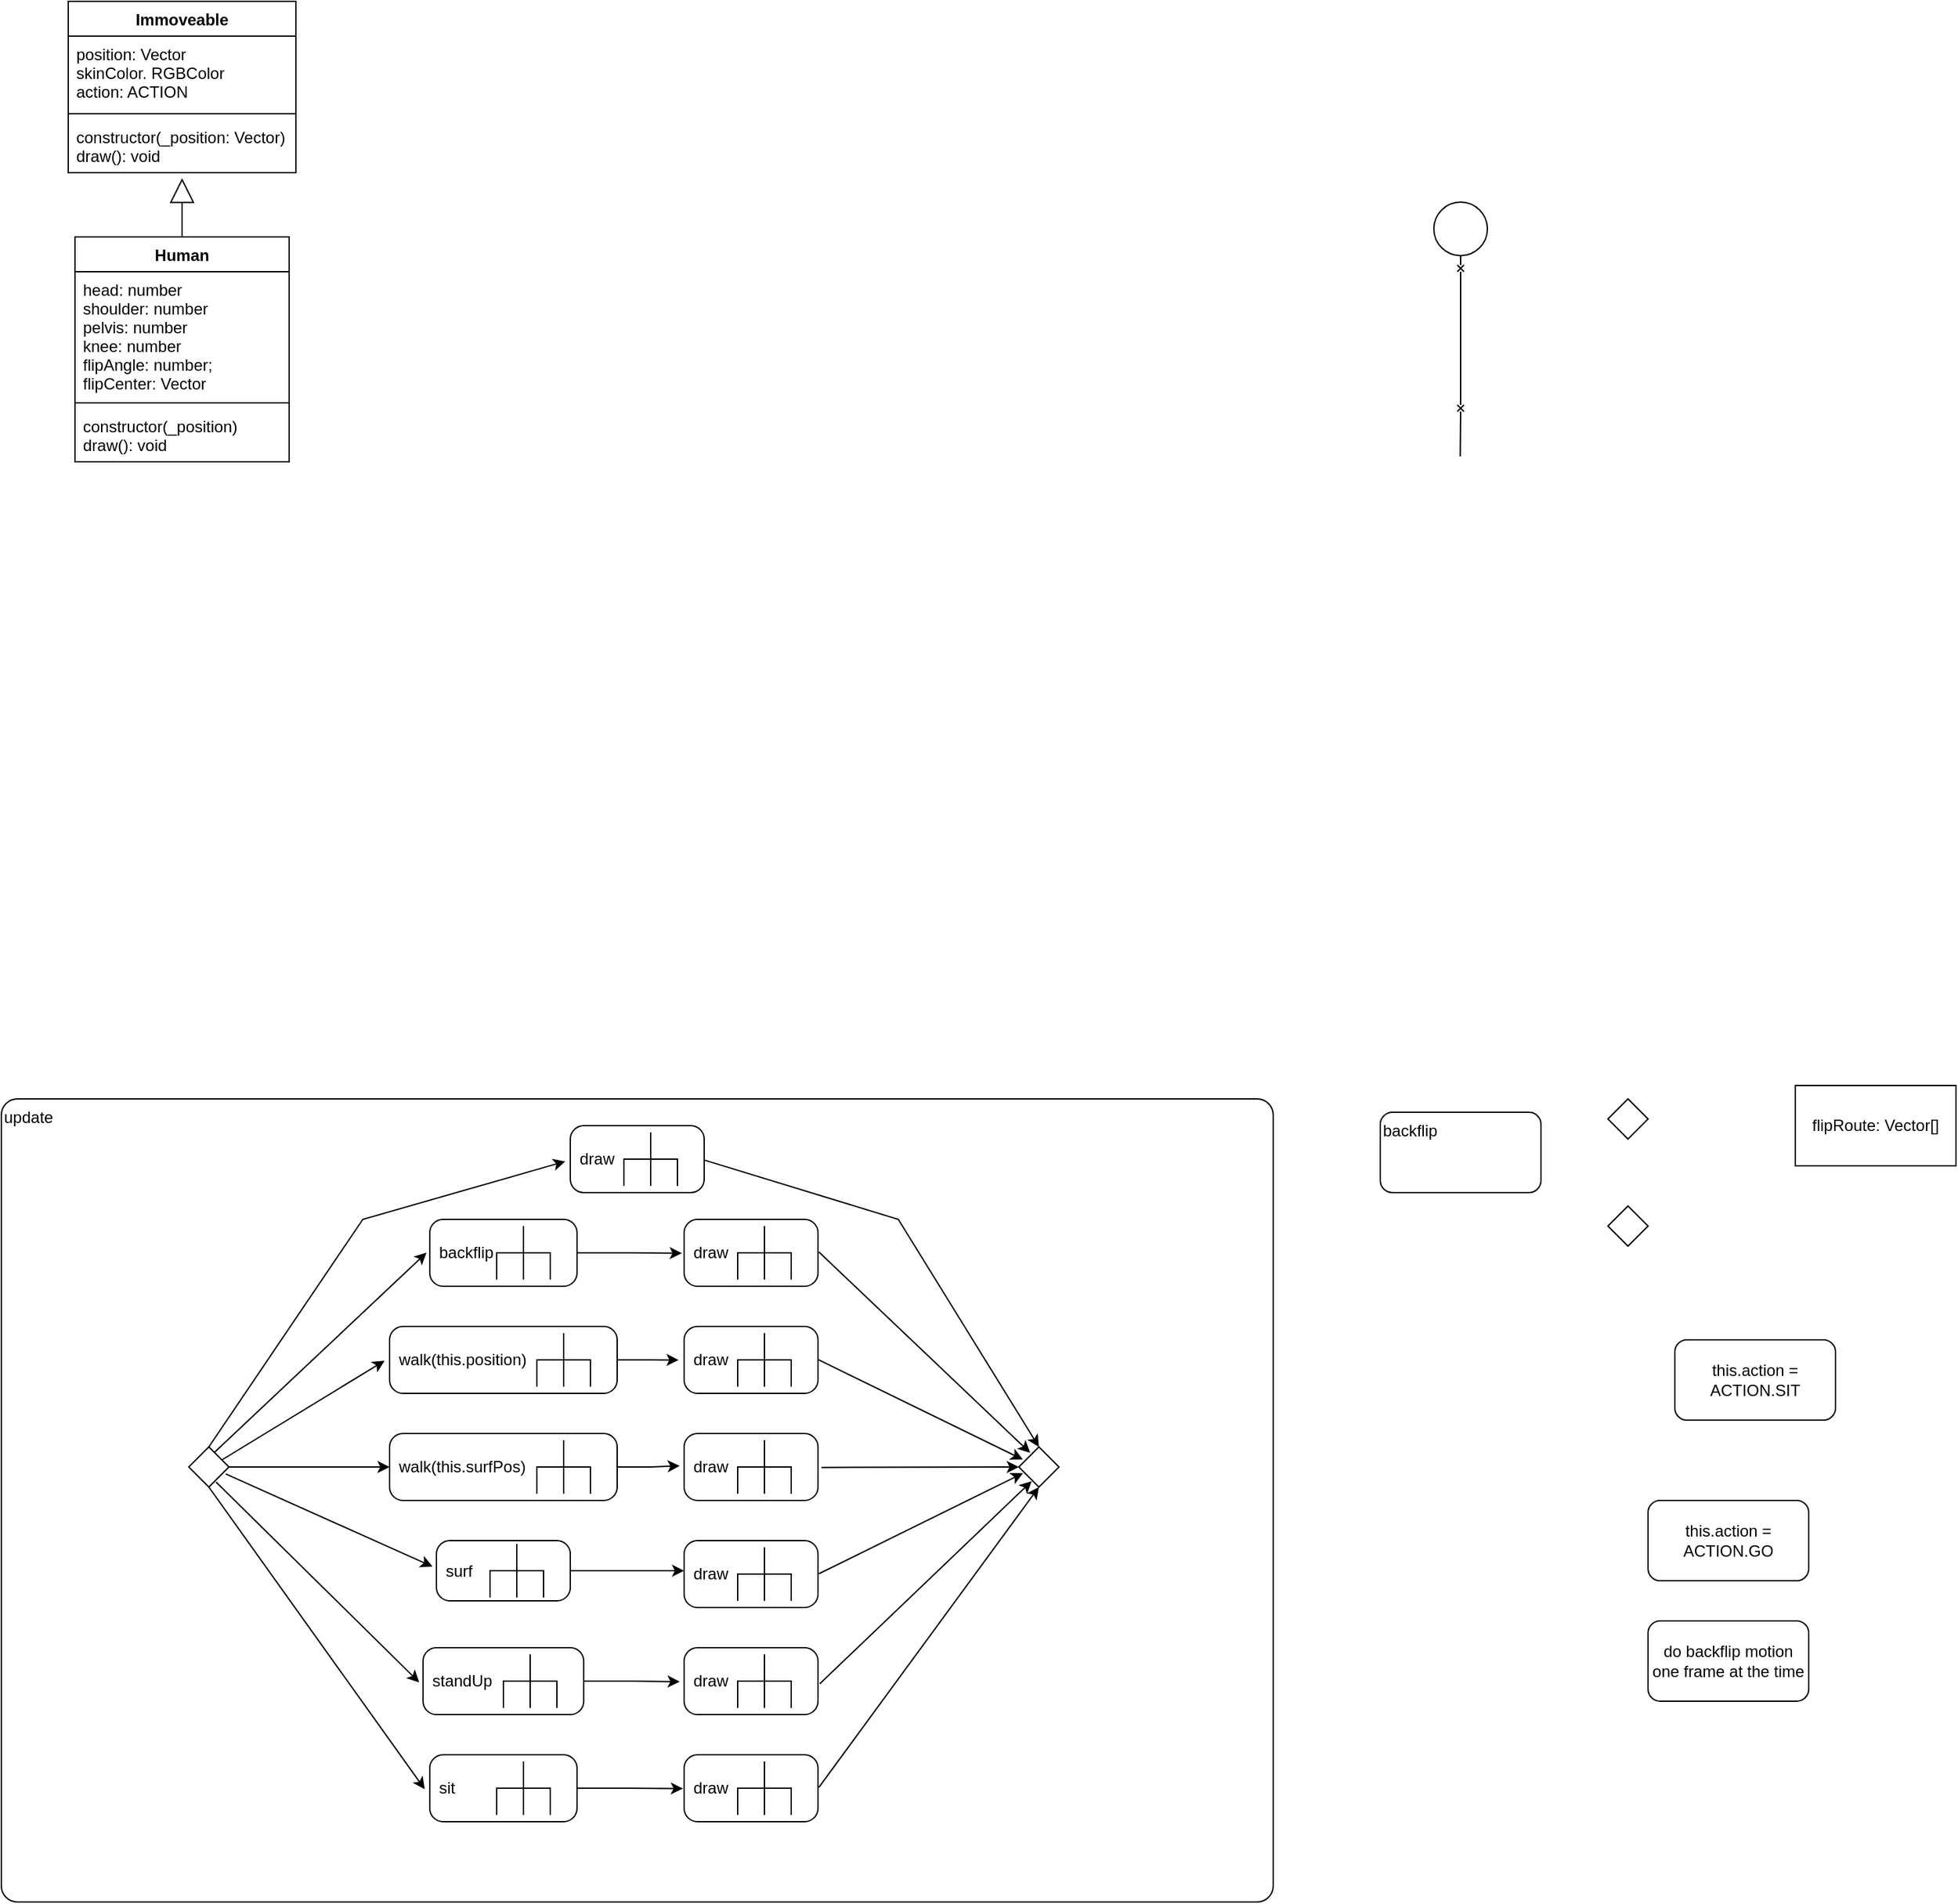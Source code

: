<mxfile version="20.0.4" type="github">
  <diagram id="2XjKo7G8cihlhJ6fSeie" name="Page-1">
    <mxGraphModel dx="1008" dy="566" grid="1" gridSize="10" guides="1" tooltips="1" connect="1" arrows="1" fold="1" page="1" pageScale="1" pageWidth="3300" pageHeight="2339" math="0" shadow="0">
      <root>
        <mxCell id="0" />
        <mxCell id="1" parent="0" />
        <mxCell id="OGwEZDKvqWSoJGv5Ddzu-1" value="update" style="rounded=1;whiteSpace=wrap;html=1;verticalAlign=top;align=left;arcSize=2;" parent="1" vertex="1">
          <mxGeometry x="1090" y="870" width="950" height="600" as="geometry" />
        </mxCell>
        <mxCell id="OGwEZDKvqWSoJGv5Ddzu-4" value="" style="rhombus;whiteSpace=wrap;html=1;" parent="1" vertex="1">
          <mxGeometry x="1230" y="1130" width="30" height="30" as="geometry" />
        </mxCell>
        <mxCell id="OGwEZDKvqWSoJGv5Ddzu-6" value="draw" style="shape=mxgraph.uml25.behaviorAction;html=1;rounded=1;absoluteArcSize=1;arcSize=10;align=left;spacingLeft=5;" parent="1" vertex="1">
          <mxGeometry x="1515" y="890" width="100" height="50" as="geometry" />
        </mxCell>
        <mxCell id="OGwEZDKvqWSoJGv5Ddzu-48" style="edgeStyle=orthogonalEdgeStyle;rounded=0;orthogonalLoop=1;jettySize=auto;html=1;entryX=0;entryY=0.45;entryDx=0;entryDy=0;entryPerimeter=0;" parent="1" source="OGwEZDKvqWSoJGv5Ddzu-11" target="OGwEZDKvqWSoJGv5Ddzu-25" edge="1">
          <mxGeometry relative="1" as="geometry" />
        </mxCell>
        <mxCell id="OGwEZDKvqWSoJGv5Ddzu-11" value="surf" style="shape=mxgraph.uml25.behaviorAction;html=1;rounded=1;absoluteArcSize=1;arcSize=10;align=left;spacingLeft=5;" parent="1" vertex="1">
          <mxGeometry x="1415" y="1200" width="100" height="45" as="geometry" />
        </mxCell>
        <mxCell id="OGwEZDKvqWSoJGv5Ddzu-51" style="edgeStyle=orthogonalEdgeStyle;rounded=0;orthogonalLoop=1;jettySize=auto;html=1;entryX=-0.017;entryY=0.505;entryDx=0;entryDy=0;entryPerimeter=0;" parent="1" source="OGwEZDKvqWSoJGv5Ddzu-14" target="OGwEZDKvqWSoJGv5Ddzu-19" edge="1">
          <mxGeometry relative="1" as="geometry" />
        </mxCell>
        <mxCell id="OGwEZDKvqWSoJGv5Ddzu-14" value="backflip" style="shape=mxgraph.uml25.behaviorAction;html=1;rounded=1;absoluteArcSize=1;arcSize=10;align=left;spacingLeft=5;" parent="1" vertex="1">
          <mxGeometry x="1410" y="960" width="110" height="50" as="geometry" />
        </mxCell>
        <mxCell id="OGwEZDKvqWSoJGv5Ddzu-46" style="edgeStyle=orthogonalEdgeStyle;rounded=0;orthogonalLoop=1;jettySize=auto;html=1;entryX=-0.009;entryY=0.505;entryDx=0;entryDy=0;entryPerimeter=0;" parent="1" source="OGwEZDKvqWSoJGv5Ddzu-15" target="OGwEZDKvqWSoJGv5Ddzu-27" edge="1">
          <mxGeometry relative="1" as="geometry" />
        </mxCell>
        <mxCell id="OGwEZDKvqWSoJGv5Ddzu-15" value="sit" style="shape=mxgraph.uml25.behaviorAction;html=1;rounded=1;absoluteArcSize=1;arcSize=10;align=left;spacingLeft=5;" parent="1" vertex="1">
          <mxGeometry x="1410" y="1360" width="110" height="50" as="geometry" />
        </mxCell>
        <mxCell id="OGwEZDKvqWSoJGv5Ddzu-50" style="edgeStyle=orthogonalEdgeStyle;rounded=0;orthogonalLoop=1;jettySize=auto;html=1;entryX=-0.041;entryY=0.502;entryDx=0;entryDy=0;entryPerimeter=0;" parent="1" source="OGwEZDKvqWSoJGv5Ddzu-16" target="OGwEZDKvqWSoJGv5Ddzu-20" edge="1">
          <mxGeometry relative="1" as="geometry" />
        </mxCell>
        <mxCell id="OGwEZDKvqWSoJGv5Ddzu-16" value="walk(this.position)" style="shape=mxgraph.uml25.behaviorAction;html=1;rounded=1;absoluteArcSize=1;arcSize=10;align=left;spacingLeft=5;" parent="1" vertex="1">
          <mxGeometry x="1380" y="1040" width="170" height="50" as="geometry" />
        </mxCell>
        <mxCell id="OGwEZDKvqWSoJGv5Ddzu-17" value="" style="rhombus;whiteSpace=wrap;html=1;" parent="1" vertex="1">
          <mxGeometry x="1850" y="1130" width="30" height="30" as="geometry" />
        </mxCell>
        <mxCell id="OGwEZDKvqWSoJGv5Ddzu-19" value="draw" style="shape=mxgraph.uml25.behaviorAction;html=1;rounded=1;absoluteArcSize=1;arcSize=10;align=left;spacingLeft=5;" parent="1" vertex="1">
          <mxGeometry x="1600" y="960" width="100" height="50" as="geometry" />
        </mxCell>
        <mxCell id="OGwEZDKvqWSoJGv5Ddzu-20" value="draw" style="shape=mxgraph.uml25.behaviorAction;html=1;rounded=1;absoluteArcSize=1;arcSize=10;align=left;spacingLeft=5;" parent="1" vertex="1">
          <mxGeometry x="1600" y="1040" width="100" height="50" as="geometry" />
        </mxCell>
        <mxCell id="OGwEZDKvqWSoJGv5Ddzu-21" value="draw" style="shape=mxgraph.uml25.behaviorAction;html=1;rounded=1;absoluteArcSize=1;arcSize=10;align=left;spacingLeft=5;" parent="1" vertex="1">
          <mxGeometry x="1600" y="1120" width="100" height="50" as="geometry" />
        </mxCell>
        <mxCell id="OGwEZDKvqWSoJGv5Ddzu-49" style="edgeStyle=orthogonalEdgeStyle;rounded=0;orthogonalLoop=1;jettySize=auto;html=1;entryX=-0.033;entryY=0.483;entryDx=0;entryDy=0;entryPerimeter=0;" parent="1" source="OGwEZDKvqWSoJGv5Ddzu-22" target="OGwEZDKvqWSoJGv5Ddzu-21" edge="1">
          <mxGeometry relative="1" as="geometry" />
        </mxCell>
        <mxCell id="OGwEZDKvqWSoJGv5Ddzu-22" value="walk(this.surfPos)" style="shape=mxgraph.uml25.behaviorAction;html=1;rounded=1;absoluteArcSize=1;arcSize=10;align=left;spacingLeft=5;" parent="1" vertex="1">
          <mxGeometry x="1380" y="1120" width="170" height="50" as="geometry" />
        </mxCell>
        <mxCell id="OGwEZDKvqWSoJGv5Ddzu-47" style="edgeStyle=orthogonalEdgeStyle;rounded=0;orthogonalLoop=1;jettySize=auto;html=1;entryX=-0.033;entryY=0.508;entryDx=0;entryDy=0;entryPerimeter=0;" parent="1" source="OGwEZDKvqWSoJGv5Ddzu-23" target="OGwEZDKvqWSoJGv5Ddzu-26" edge="1">
          <mxGeometry relative="1" as="geometry" />
        </mxCell>
        <mxCell id="OGwEZDKvqWSoJGv5Ddzu-23" value="standUp" style="shape=mxgraph.uml25.behaviorAction;html=1;rounded=1;absoluteArcSize=1;arcSize=10;align=left;spacingLeft=5;" parent="1" vertex="1">
          <mxGeometry x="1405" y="1280" width="120" height="50" as="geometry" />
        </mxCell>
        <mxCell id="OGwEZDKvqWSoJGv5Ddzu-25" value="draw" style="shape=mxgraph.uml25.behaviorAction;html=1;rounded=1;absoluteArcSize=1;arcSize=10;align=left;spacingLeft=5;" parent="1" vertex="1">
          <mxGeometry x="1600" y="1200" width="100" height="50" as="geometry" />
        </mxCell>
        <mxCell id="OGwEZDKvqWSoJGv5Ddzu-26" value="draw" style="shape=mxgraph.uml25.behaviorAction;html=1;rounded=1;absoluteArcSize=1;arcSize=10;align=left;spacingLeft=5;" parent="1" vertex="1">
          <mxGeometry x="1600" y="1280" width="100" height="50" as="geometry" />
        </mxCell>
        <mxCell id="OGwEZDKvqWSoJGv5Ddzu-27" value="draw" style="shape=mxgraph.uml25.behaviorAction;html=1;rounded=1;absoluteArcSize=1;arcSize=10;align=left;spacingLeft=5;" parent="1" vertex="1">
          <mxGeometry x="1600" y="1360" width="100" height="50" as="geometry" />
        </mxCell>
        <mxCell id="OGwEZDKvqWSoJGv5Ddzu-30" value="" style="endArrow=classic;html=1;rounded=0;exitX=0.5;exitY=0;exitDx=0;exitDy=0;entryX=-0.038;entryY=0.534;entryDx=0;entryDy=0;entryPerimeter=0;" parent="1" source="OGwEZDKvqWSoJGv5Ddzu-4" target="OGwEZDKvqWSoJGv5Ddzu-6" edge="1">
          <mxGeometry width="50" height="50" relative="1" as="geometry">
            <mxPoint x="1570" y="1110" as="sourcePoint" />
            <mxPoint x="1620" y="1060" as="targetPoint" />
            <Array as="points">
              <mxPoint x="1360" y="960" />
            </Array>
          </mxGeometry>
        </mxCell>
        <mxCell id="OGwEZDKvqWSoJGv5Ddzu-31" value="" style="endArrow=classic;html=1;rounded=0;exitX=0.5;exitY=1;exitDx=0;exitDy=0;entryX=-0.034;entryY=0.515;entryDx=0;entryDy=0;entryPerimeter=0;" parent="1" source="OGwEZDKvqWSoJGv5Ddzu-4" target="OGwEZDKvqWSoJGv5Ddzu-15" edge="1">
          <mxGeometry width="50" height="50" relative="1" as="geometry">
            <mxPoint x="1570" y="1110" as="sourcePoint" />
            <mxPoint x="1620" y="1060" as="targetPoint" />
          </mxGeometry>
        </mxCell>
        <mxCell id="OGwEZDKvqWSoJGv5Ddzu-32" value="" style="endArrow=classic;html=1;rounded=0;exitX=1;exitY=0.5;exitDx=0;exitDy=0;entryX=0;entryY=0.5;entryDx=0;entryDy=0;entryPerimeter=0;" parent="1" source="OGwEZDKvqWSoJGv5Ddzu-4" target="OGwEZDKvqWSoJGv5Ddzu-22" edge="1">
          <mxGeometry width="50" height="50" relative="1" as="geometry">
            <mxPoint x="1570" y="1110" as="sourcePoint" />
            <mxPoint x="1350" y="1145" as="targetPoint" />
          </mxGeometry>
        </mxCell>
        <mxCell id="OGwEZDKvqWSoJGv5Ddzu-33" value="" style="endArrow=classic;html=1;rounded=0;exitX=0.823;exitY=0.325;exitDx=0;exitDy=0;entryX=-0.022;entryY=0.512;entryDx=0;entryDy=0;entryPerimeter=0;exitPerimeter=0;" parent="1" source="OGwEZDKvqWSoJGv5Ddzu-4" target="OGwEZDKvqWSoJGv5Ddzu-16" edge="1">
          <mxGeometry width="50" height="50" relative="1" as="geometry">
            <mxPoint x="1390" y="1130" as="sourcePoint" />
            <mxPoint x="1440" y="1080" as="targetPoint" />
          </mxGeometry>
        </mxCell>
        <mxCell id="OGwEZDKvqWSoJGv5Ddzu-34" value="" style="endArrow=classic;html=1;rounded=0;exitX=0.647;exitY=0.129;exitDx=0;exitDy=0;exitPerimeter=0;entryX=-0.022;entryY=0.497;entryDx=0;entryDy=0;entryPerimeter=0;" parent="1" source="OGwEZDKvqWSoJGv5Ddzu-4" target="OGwEZDKvqWSoJGv5Ddzu-14" edge="1">
          <mxGeometry width="50" height="50" relative="1" as="geometry">
            <mxPoint x="1350" y="1180" as="sourcePoint" />
            <mxPoint x="1400" y="1130" as="targetPoint" />
          </mxGeometry>
        </mxCell>
        <mxCell id="OGwEZDKvqWSoJGv5Ddzu-35" value="" style="endArrow=classic;html=1;rounded=0;exitX=0.68;exitY=0.876;exitDx=0;exitDy=0;exitPerimeter=0;entryX=-0.024;entryY=0.518;entryDx=0;entryDy=0;entryPerimeter=0;" parent="1" source="OGwEZDKvqWSoJGv5Ddzu-4" target="OGwEZDKvqWSoJGv5Ddzu-23" edge="1">
          <mxGeometry width="50" height="50" relative="1" as="geometry">
            <mxPoint x="1300" y="1260" as="sourcePoint" />
            <mxPoint x="1350" y="1210" as="targetPoint" />
          </mxGeometry>
        </mxCell>
        <mxCell id="OGwEZDKvqWSoJGv5Ddzu-36" value="" style="endArrow=classic;html=1;rounded=0;exitX=0.92;exitY=0.674;exitDx=0;exitDy=0;exitPerimeter=0;entryX=-0.029;entryY=0.431;entryDx=0;entryDy=0;entryPerimeter=0;" parent="1" source="OGwEZDKvqWSoJGv5Ddzu-4" target="OGwEZDKvqWSoJGv5Ddzu-11" edge="1">
          <mxGeometry width="50" height="50" relative="1" as="geometry">
            <mxPoint x="1300" y="1270" as="sourcePoint" />
            <mxPoint x="1350" y="1220" as="targetPoint" />
          </mxGeometry>
        </mxCell>
        <mxCell id="OGwEZDKvqWSoJGv5Ddzu-39" value="" style="endArrow=classic;html=1;rounded=0;exitX=1;exitY=0.514;exitDx=0;exitDy=0;exitPerimeter=0;entryX=0.5;entryY=0;entryDx=0;entryDy=0;" parent="1" source="OGwEZDKvqWSoJGv5Ddzu-6" target="OGwEZDKvqWSoJGv5Ddzu-17" edge="1">
          <mxGeometry width="50" height="50" relative="1" as="geometry">
            <mxPoint x="1580" y="1070" as="sourcePoint" />
            <mxPoint x="1630" y="1020" as="targetPoint" />
            <Array as="points">
              <mxPoint x="1760" y="960" />
            </Array>
          </mxGeometry>
        </mxCell>
        <mxCell id="OGwEZDKvqWSoJGv5Ddzu-40" value="" style="endArrow=classic;html=1;rounded=0;exitX=1.007;exitY=0.486;exitDx=0;exitDy=0;exitPerimeter=0;entryX=0.5;entryY=1;entryDx=0;entryDy=0;" parent="1" source="OGwEZDKvqWSoJGv5Ddzu-27" target="OGwEZDKvqWSoJGv5Ddzu-17" edge="1">
          <mxGeometry width="50" height="50" relative="1" as="geometry">
            <mxPoint x="1580" y="1270" as="sourcePoint" />
            <mxPoint x="1630" y="1220" as="targetPoint" />
          </mxGeometry>
        </mxCell>
        <mxCell id="OGwEZDKvqWSoJGv5Ddzu-41" value="" style="endArrow=classic;html=1;rounded=0;entryX=0;entryY=0.5;entryDx=0;entryDy=0;exitX=1.026;exitY=0.507;exitDx=0;exitDy=0;exitPerimeter=0;" parent="1" source="OGwEZDKvqWSoJGv5Ddzu-21" target="OGwEZDKvqWSoJGv5Ddzu-17" edge="1">
          <mxGeometry width="50" height="50" relative="1" as="geometry">
            <mxPoint x="1580" y="1170" as="sourcePoint" />
            <mxPoint x="1630" y="1120" as="targetPoint" />
          </mxGeometry>
        </mxCell>
        <mxCell id="OGwEZDKvqWSoJGv5Ddzu-42" value="" style="endArrow=classic;html=1;rounded=0;exitX=1.013;exitY=0.54;exitDx=0;exitDy=0;exitPerimeter=0;entryX=0.32;entryY=0.853;entryDx=0;entryDy=0;entryPerimeter=0;" parent="1" source="OGwEZDKvqWSoJGv5Ddzu-26" target="OGwEZDKvqWSoJGv5Ddzu-17" edge="1">
          <mxGeometry width="50" height="50" relative="1" as="geometry">
            <mxPoint x="1730" y="1270" as="sourcePoint" />
            <mxPoint x="1840" y="1160" as="targetPoint" />
          </mxGeometry>
        </mxCell>
        <mxCell id="OGwEZDKvqWSoJGv5Ddzu-43" value="" style="endArrow=classic;html=1;rounded=0;exitX=1.007;exitY=0.495;exitDx=0;exitDy=0;exitPerimeter=0;entryX=0.105;entryY=0.654;entryDx=0;entryDy=0;entryPerimeter=0;" parent="1" source="OGwEZDKvqWSoJGv5Ddzu-25" target="OGwEZDKvqWSoJGv5Ddzu-17" edge="1">
          <mxGeometry width="50" height="50" relative="1" as="geometry">
            <mxPoint x="1760" y="1200" as="sourcePoint" />
            <mxPoint x="1810" y="1150" as="targetPoint" />
          </mxGeometry>
        </mxCell>
        <mxCell id="OGwEZDKvqWSoJGv5Ddzu-44" value="" style="endArrow=classic;html=1;rounded=0;exitX=1.003;exitY=0.497;exitDx=0;exitDy=0;exitPerimeter=0;entryX=0.1;entryY=0.314;entryDx=0;entryDy=0;entryPerimeter=0;" parent="1" source="OGwEZDKvqWSoJGv5Ddzu-20" target="OGwEZDKvqWSoJGv5Ddzu-17" edge="1">
          <mxGeometry width="50" height="50" relative="1" as="geometry">
            <mxPoint x="1770" y="1070" as="sourcePoint" />
            <mxPoint x="1820" y="1020" as="targetPoint" />
          </mxGeometry>
        </mxCell>
        <mxCell id="OGwEZDKvqWSoJGv5Ddzu-45" value="" style="endArrow=classic;html=1;rounded=0;exitX=1.007;exitY=0.488;exitDx=0;exitDy=0;exitPerimeter=0;entryX=0.282;entryY=0.147;entryDx=0;entryDy=0;entryPerimeter=0;" parent="1" source="OGwEZDKvqWSoJGv5Ddzu-19" target="OGwEZDKvqWSoJGv5Ddzu-17" edge="1">
          <mxGeometry width="50" height="50" relative="1" as="geometry">
            <mxPoint x="1770" y="1070" as="sourcePoint" />
            <mxPoint x="1820" y="1020" as="targetPoint" />
          </mxGeometry>
        </mxCell>
        <mxCell id="OGwEZDKvqWSoJGv5Ddzu-52" value="backflip" style="rounded=1;whiteSpace=wrap;html=1;verticalAlign=top;align=left;" parent="1" vertex="1">
          <mxGeometry x="2120" y="880" width="120" height="60" as="geometry" />
        </mxCell>
        <mxCell id="OGwEZDKvqWSoJGv5Ddzu-53" value="" style="rhombus;whiteSpace=wrap;html=1;" parent="1" vertex="1">
          <mxGeometry x="2290" y="870" width="30" height="30" as="geometry" />
        </mxCell>
        <mxCell id="OGwEZDKvqWSoJGv5Ddzu-54" value="" style="rhombus;whiteSpace=wrap;html=1;" parent="1" vertex="1">
          <mxGeometry x="2290" y="950" width="30" height="30" as="geometry" />
        </mxCell>
        <mxCell id="OGwEZDKvqWSoJGv5Ddzu-55" value="this.action = ACTION.SIT" style="rounded=1;whiteSpace=wrap;html=1;" parent="1" vertex="1">
          <mxGeometry x="2340" y="1050" width="120" height="60" as="geometry" />
        </mxCell>
        <mxCell id="OGwEZDKvqWSoJGv5Ddzu-56" value="this.action = ACTION.GO" style="rounded=1;whiteSpace=wrap;html=1;" parent="1" vertex="1">
          <mxGeometry x="2320" y="1170" width="120" height="60" as="geometry" />
        </mxCell>
        <mxCell id="OGwEZDKvqWSoJGv5Ddzu-57" value="do backflip motion one frame at the time" style="rounded=1;whiteSpace=wrap;html=1;" parent="1" vertex="1">
          <mxGeometry x="2320" y="1260" width="120" height="60" as="geometry" />
        </mxCell>
        <mxCell id="OGwEZDKvqWSoJGv5Ddzu-58" value="flipRoute: Vector[]" style="rounded=0;whiteSpace=wrap;html=1;" parent="1" vertex="1">
          <mxGeometry x="2430" y="860" width="120" height="60" as="geometry" />
        </mxCell>
        <mxCell id="UZs3FFMXvQX2vYewNkwb-9" value="Immoveable" style="swimlane;fontStyle=1;align=center;verticalAlign=top;childLayout=stackLayout;horizontal=1;startSize=26;horizontalStack=0;resizeParent=1;resizeParentMax=0;resizeLast=0;collapsible=1;marginBottom=0;" vertex="1" parent="1">
          <mxGeometry x="1140" y="50" width="170" height="128" as="geometry" />
        </mxCell>
        <mxCell id="UZs3FFMXvQX2vYewNkwb-10" value="position: Vector&#xa;skinColor. RGBColor&#xa;action: ACTION" style="text;strokeColor=none;fillColor=none;align=left;verticalAlign=top;spacingLeft=4;spacingRight=4;overflow=hidden;rotatable=0;points=[[0,0.5],[1,0.5]];portConstraint=eastwest;" vertex="1" parent="UZs3FFMXvQX2vYewNkwb-9">
          <mxGeometry y="26" width="170" height="54" as="geometry" />
        </mxCell>
        <mxCell id="UZs3FFMXvQX2vYewNkwb-11" value="" style="line;strokeWidth=1;fillColor=none;align=left;verticalAlign=middle;spacingTop=-1;spacingLeft=3;spacingRight=3;rotatable=0;labelPosition=right;points=[];portConstraint=eastwest;" vertex="1" parent="UZs3FFMXvQX2vYewNkwb-9">
          <mxGeometry y="80" width="170" height="8" as="geometry" />
        </mxCell>
        <mxCell id="UZs3FFMXvQX2vYewNkwb-12" value="constructor(_position: Vector)&#xa;draw(): void" style="text;strokeColor=none;fillColor=none;align=left;verticalAlign=top;spacingLeft=4;spacingRight=4;overflow=hidden;rotatable=0;points=[[0,0.5],[1,0.5]];portConstraint=eastwest;" vertex="1" parent="UZs3FFMXvQX2vYewNkwb-9">
          <mxGeometry y="88" width="170" height="40" as="geometry" />
        </mxCell>
        <mxCell id="UZs3FFMXvQX2vYewNkwb-13" value="" style="endArrow=block;endSize=16;endFill=0;html=1;rounded=0;exitX=0.5;exitY=0;exitDx=0;exitDy=0;entryX=0.5;entryY=1.103;entryDx=0;entryDy=0;entryPerimeter=0;" edge="1" parent="1" source="UZs3FFMXvQX2vYewNkwb-14" target="UZs3FFMXvQX2vYewNkwb-12">
          <mxGeometry width="160" relative="1" as="geometry">
            <mxPoint x="1225.0" y="226.0" as="sourcePoint" />
            <mxPoint x="1290" y="196" as="targetPoint" />
          </mxGeometry>
        </mxCell>
        <mxCell id="UZs3FFMXvQX2vYewNkwb-14" value="Human" style="swimlane;fontStyle=1;align=center;verticalAlign=top;childLayout=stackLayout;horizontal=1;startSize=26;horizontalStack=0;resizeParent=1;resizeParentMax=0;resizeLast=0;collapsible=1;marginBottom=0;" vertex="1" parent="1">
          <mxGeometry x="1145" y="226" width="160" height="168" as="geometry" />
        </mxCell>
        <mxCell id="UZs3FFMXvQX2vYewNkwb-15" value="head: number&#xa;shoulder: number&#xa;pelvis: number&#xa;knee: number&#xa;flipAngle: number;&#xa;flipCenter: Vector" style="text;strokeColor=none;fillColor=none;align=left;verticalAlign=top;spacingLeft=4;spacingRight=4;overflow=hidden;rotatable=0;points=[[0,0.5],[1,0.5]];portConstraint=eastwest;" vertex="1" parent="UZs3FFMXvQX2vYewNkwb-14">
          <mxGeometry y="26" width="160" height="94" as="geometry" />
        </mxCell>
        <mxCell id="UZs3FFMXvQX2vYewNkwb-16" value="" style="line;strokeWidth=1;fillColor=none;align=left;verticalAlign=middle;spacingTop=-1;spacingLeft=3;spacingRight=3;rotatable=0;labelPosition=right;points=[];portConstraint=eastwest;" vertex="1" parent="UZs3FFMXvQX2vYewNkwb-14">
          <mxGeometry y="120" width="160" height="8" as="geometry" />
        </mxCell>
        <mxCell id="UZs3FFMXvQX2vYewNkwb-17" value="constructor(_position)&#xa;draw(): void" style="text;strokeColor=none;fillColor=none;align=left;verticalAlign=top;spacingLeft=4;spacingRight=4;overflow=hidden;rotatable=0;points=[[0,0.5],[1,0.5]];portConstraint=eastwest;" vertex="1" parent="UZs3FFMXvQX2vYewNkwb-14">
          <mxGeometry y="128" width="160" height="40" as="geometry" />
        </mxCell>
        <mxCell id="UZs3FFMXvQX2vYewNkwb-18" value="" style="ellipse;whiteSpace=wrap;html=1;aspect=fixed;fillColor=none;" vertex="1" parent="1">
          <mxGeometry x="2160" y="200" width="40" height="40" as="geometry" />
        </mxCell>
        <mxCell id="UZs3FFMXvQX2vYewNkwb-19" value="" style="endArrow=none;html=1;rounded=0;exitX=0.5;exitY=1;exitDx=0;exitDy=0;startArrow=none;" edge="1" parent="1" source="UZs3FFMXvQX2vYewNkwb-22">
          <mxGeometry width="50" height="50" relative="1" as="geometry">
            <mxPoint x="2179.71" y="240" as="sourcePoint" />
            <mxPoint x="2179.71" y="390" as="targetPoint" />
          </mxGeometry>
        </mxCell>
        <mxCell id="UZs3FFMXvQX2vYewNkwb-20" value="" style="shape=umlDestroy;whiteSpace=wrap;html=1;strokeWidth=1;fillColor=none;" vertex="1" parent="1">
          <mxGeometry x="2177.5" y="247" width="5" height="5" as="geometry" />
        </mxCell>
        <mxCell id="UZs3FFMXvQX2vYewNkwb-21" value="" style="endArrow=none;html=1;rounded=0;exitX=0.5;exitY=1;exitDx=0;exitDy=0;" edge="1" parent="1" source="UZs3FFMXvQX2vYewNkwb-18" target="UZs3FFMXvQX2vYewNkwb-20">
          <mxGeometry width="50" height="50" relative="1" as="geometry">
            <mxPoint x="2180" y="240" as="sourcePoint" />
            <mxPoint x="2179.71" y="390" as="targetPoint" />
          </mxGeometry>
        </mxCell>
        <mxCell id="UZs3FFMXvQX2vYewNkwb-22" value="" style="shape=umlDestroy;whiteSpace=wrap;html=1;strokeWidth=1;fillColor=none;" vertex="1" parent="1">
          <mxGeometry x="2177.5" y="351.5" width="5" height="5" as="geometry" />
        </mxCell>
        <mxCell id="UZs3FFMXvQX2vYewNkwb-24" value="" style="endArrow=none;html=1;rounded=0;exitX=0.5;exitY=1;exitDx=0;exitDy=0;startArrow=none;" edge="1" parent="1" source="UZs3FFMXvQX2vYewNkwb-20" target="UZs3FFMXvQX2vYewNkwb-22">
          <mxGeometry width="50" height="50" relative="1" as="geometry">
            <mxPoint x="2180" y="252" as="sourcePoint" />
            <mxPoint x="2179.71" y="390" as="targetPoint" />
          </mxGeometry>
        </mxCell>
      </root>
    </mxGraphModel>
  </diagram>
</mxfile>
